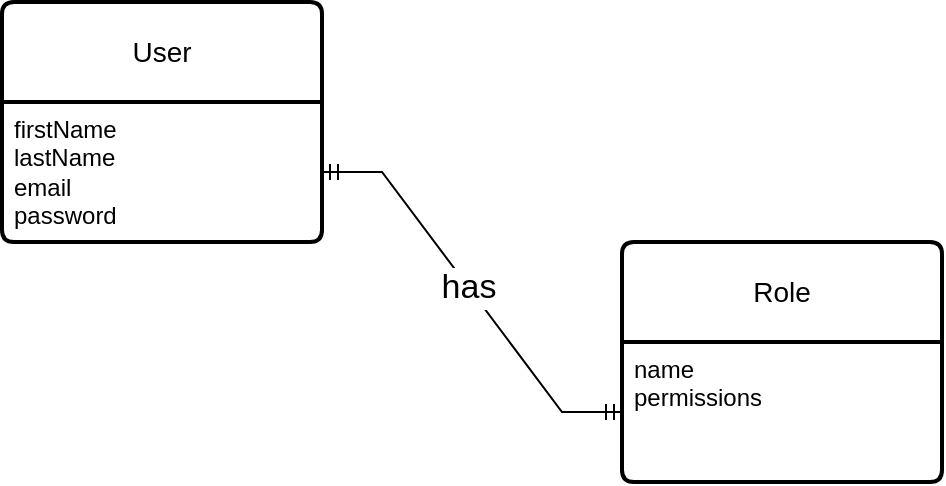 <mxfile version="24.2.5" type="device">
  <diagram id="R2lEEEUBdFMjLlhIrx00" name="Page-1">
    <mxGraphModel dx="1434" dy="756" grid="1" gridSize="10" guides="1" tooltips="1" connect="1" arrows="1" fold="1" page="1" pageScale="1" pageWidth="850" pageHeight="1100" math="0" shadow="0" extFonts="Permanent Marker^https://fonts.googleapis.com/css?family=Permanent+Marker">
      <root>
        <mxCell id="0" />
        <mxCell id="1" parent="0" />
        <mxCell id="aYbZTWHqI5ZyrwHEwiJ7-1" value="User" style="swimlane;childLayout=stackLayout;horizontal=1;startSize=50;horizontalStack=0;rounded=1;fontSize=14;fontStyle=0;strokeWidth=2;resizeParent=0;resizeLast=1;shadow=0;dashed=0;align=center;arcSize=4;whiteSpace=wrap;html=1;" vertex="1" parent="1">
          <mxGeometry x="100" y="100" width="160" height="120" as="geometry" />
        </mxCell>
        <mxCell id="aYbZTWHqI5ZyrwHEwiJ7-2" value="firstName&lt;div&gt;lastName&lt;/div&gt;&lt;div&gt;email&lt;/div&gt;&lt;div&gt;password&lt;/div&gt;&lt;div&gt;&lt;br&gt;&lt;/div&gt;&lt;div&gt;&lt;br&gt;&lt;/div&gt;" style="align=left;strokeColor=none;fillColor=none;spacingLeft=4;fontSize=12;verticalAlign=top;resizable=0;rotatable=0;part=1;html=1;" vertex="1" parent="aYbZTWHqI5ZyrwHEwiJ7-1">
          <mxGeometry y="50" width="160" height="70" as="geometry" />
        </mxCell>
        <mxCell id="aYbZTWHqI5ZyrwHEwiJ7-6" value="Role" style="swimlane;childLayout=stackLayout;horizontal=1;startSize=50;horizontalStack=0;rounded=1;fontSize=14;fontStyle=0;strokeWidth=2;resizeParent=0;resizeLast=1;shadow=0;dashed=0;align=center;arcSize=4;whiteSpace=wrap;html=1;" vertex="1" parent="1">
          <mxGeometry x="410" y="220" width="160" height="120" as="geometry" />
        </mxCell>
        <mxCell id="aYbZTWHqI5ZyrwHEwiJ7-7" value="&lt;div&gt;name&lt;/div&gt;&lt;div&gt;permissions&lt;/div&gt;&lt;div&gt;&lt;br&gt;&lt;/div&gt;" style="align=left;strokeColor=none;fillColor=none;spacingLeft=4;fontSize=12;verticalAlign=top;resizable=0;rotatable=0;part=1;html=1;" vertex="1" parent="aYbZTWHqI5ZyrwHEwiJ7-6">
          <mxGeometry y="50" width="160" height="70" as="geometry" />
        </mxCell>
        <mxCell id="aYbZTWHqI5ZyrwHEwiJ7-8" value="" style="edgeStyle=entityRelationEdgeStyle;fontSize=12;html=1;endArrow=ERmandOne;startArrow=ERmandOne;rounded=0;" edge="1" parent="1" source="aYbZTWHqI5ZyrwHEwiJ7-2" target="aYbZTWHqI5ZyrwHEwiJ7-7">
          <mxGeometry width="100" height="100" relative="1" as="geometry">
            <mxPoint x="370" y="440" as="sourcePoint" />
            <mxPoint x="470" y="340" as="targetPoint" />
          </mxGeometry>
        </mxCell>
        <mxCell id="aYbZTWHqI5ZyrwHEwiJ7-9" value="has" style="edgeLabel;html=1;align=center;verticalAlign=middle;resizable=0;points=[];fontSize=17;" vertex="1" connectable="0" parent="aYbZTWHqI5ZyrwHEwiJ7-8">
          <mxGeometry x="-0.027" relative="1" as="geometry">
            <mxPoint as="offset" />
          </mxGeometry>
        </mxCell>
      </root>
    </mxGraphModel>
  </diagram>
</mxfile>
